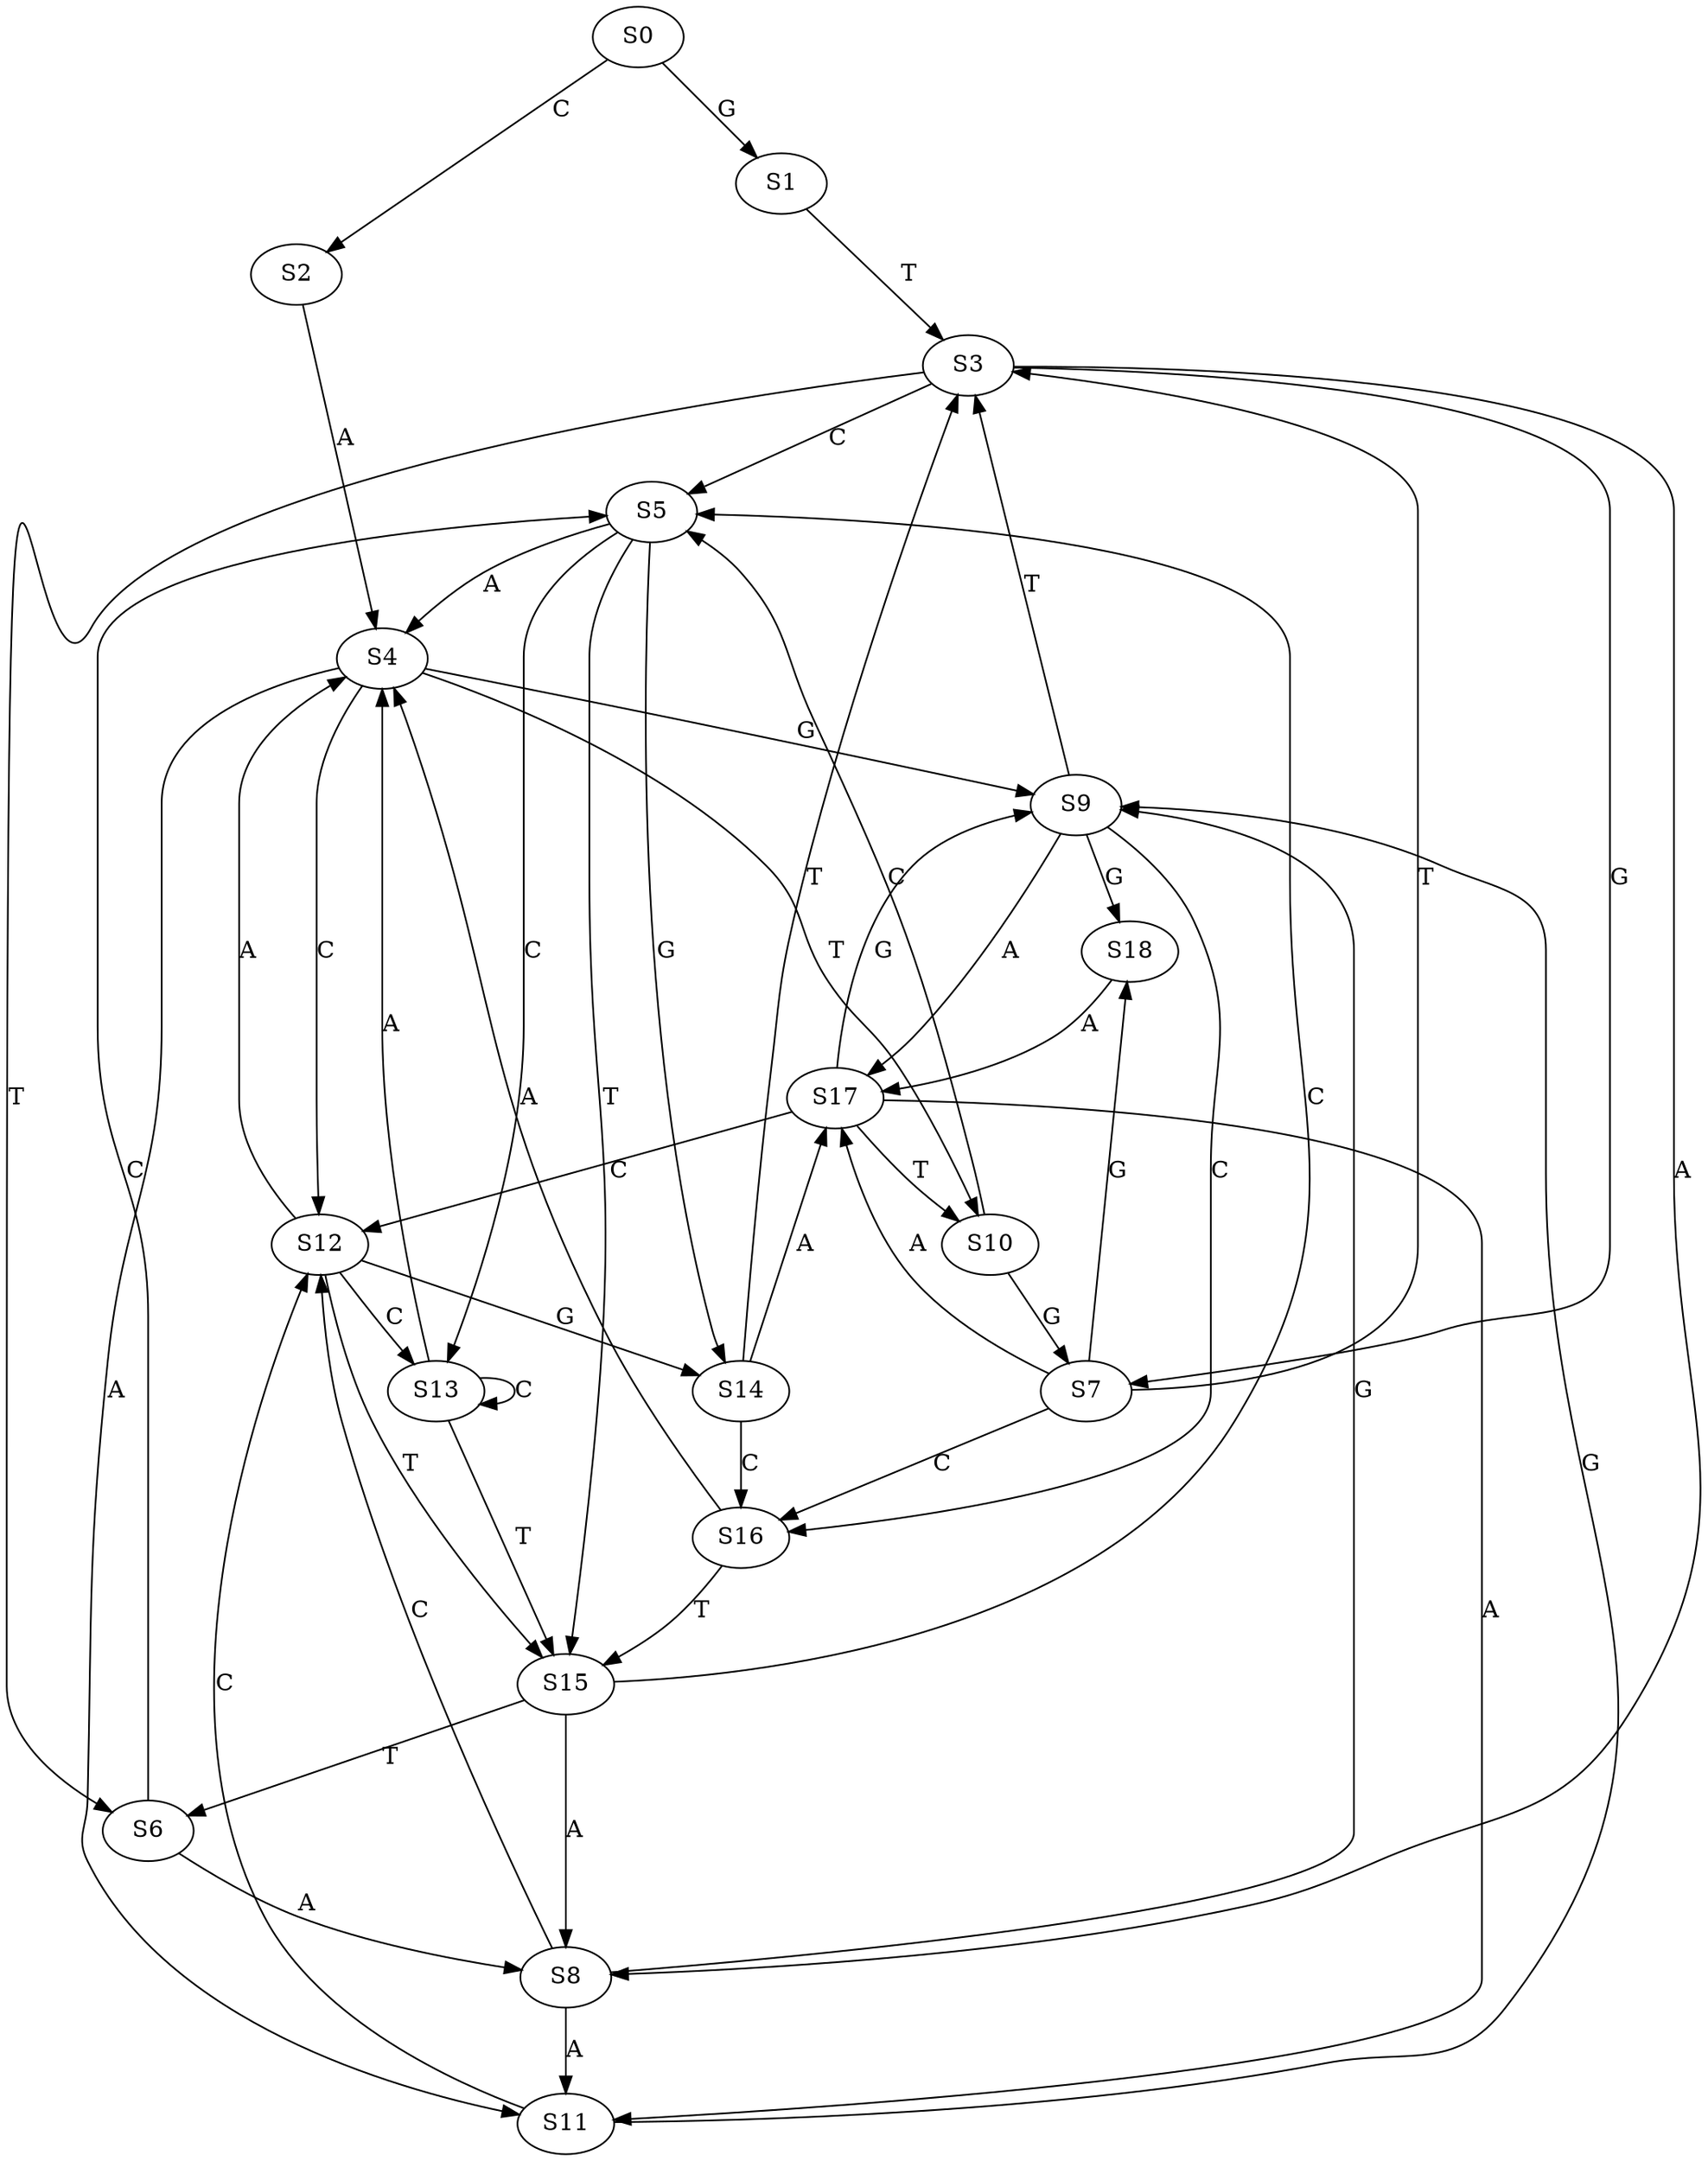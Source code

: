 strict digraph  {
	S0 -> S1 [ label = G ];
	S0 -> S2 [ label = C ];
	S1 -> S3 [ label = T ];
	S2 -> S4 [ label = A ];
	S3 -> S5 [ label = C ];
	S3 -> S6 [ label = T ];
	S3 -> S7 [ label = G ];
	S3 -> S8 [ label = A ];
	S4 -> S9 [ label = G ];
	S4 -> S10 [ label = T ];
	S4 -> S11 [ label = A ];
	S4 -> S12 [ label = C ];
	S5 -> S4 [ label = A ];
	S5 -> S13 [ label = C ];
	S5 -> S14 [ label = G ];
	S5 -> S15 [ label = T ];
	S6 -> S8 [ label = A ];
	S6 -> S5 [ label = C ];
	S7 -> S16 [ label = C ];
	S7 -> S17 [ label = A ];
	S7 -> S18 [ label = G ];
	S7 -> S3 [ label = T ];
	S8 -> S9 [ label = G ];
	S8 -> S12 [ label = C ];
	S8 -> S11 [ label = A ];
	S9 -> S3 [ label = T ];
	S9 -> S16 [ label = C ];
	S9 -> S17 [ label = A ];
	S9 -> S18 [ label = G ];
	S10 -> S7 [ label = G ];
	S10 -> S5 [ label = C ];
	S11 -> S9 [ label = G ];
	S11 -> S12 [ label = C ];
	S12 -> S13 [ label = C ];
	S12 -> S14 [ label = G ];
	S12 -> S4 [ label = A ];
	S12 -> S15 [ label = T ];
	S13 -> S4 [ label = A ];
	S13 -> S15 [ label = T ];
	S13 -> S13 [ label = C ];
	S14 -> S17 [ label = A ];
	S14 -> S16 [ label = C ];
	S14 -> S3 [ label = T ];
	S15 -> S6 [ label = T ];
	S15 -> S8 [ label = A ];
	S15 -> S5 [ label = C ];
	S16 -> S4 [ label = A ];
	S16 -> S15 [ label = T ];
	S17 -> S11 [ label = A ];
	S17 -> S12 [ label = C ];
	S17 -> S10 [ label = T ];
	S17 -> S9 [ label = G ];
	S18 -> S17 [ label = A ];
}
